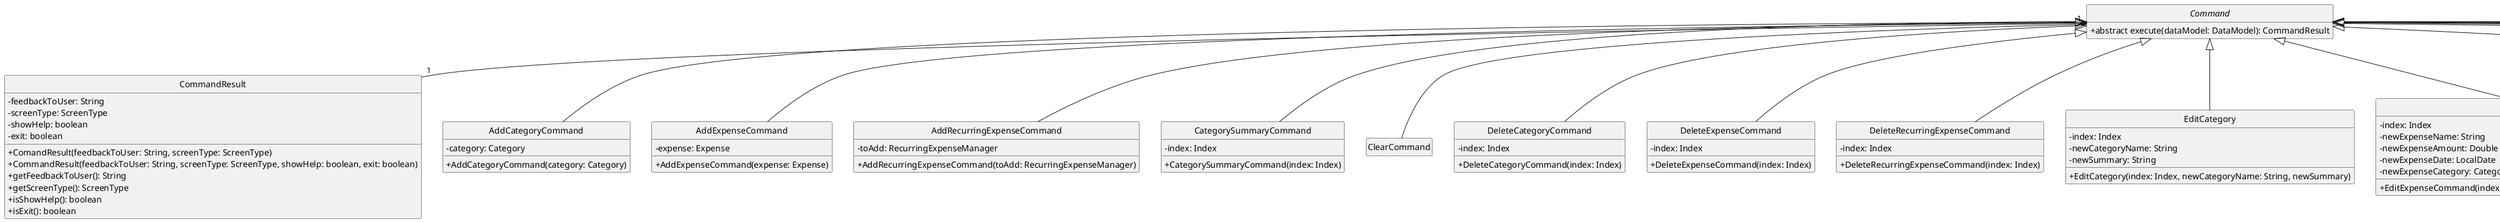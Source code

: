 @startuml commands
skinparam defaultTextAlignment left
hide empty members
hide circle
skinparam classAttributeIconSize 0

abstract class Command {
    + abstract execute(dataModel: DataModel): CommandResult
}

class CommandResult {
    + ComandResult(feedbackToUser: String, screenType: ScreenType)
    + CommandResult(feedbackToUser: String, screenType: ScreenType, showHelp: boolean, exit: boolean)
    + getFeedbackToUser(): String
    + getScreenType(): ScreenType
    + isShowHelp(): boolean
    + isExit(): boolean
    - feedbackToUser: String
    - screenType: ScreenType
    - showHelp: boolean
    - exit: boolean
}

' COMMAND_WORD, MESSAGE_USAGE< MESSSAGE_SUCCESS, MESSAGE_DUPLICATE_CATEGORY are not shown
class AddCategoryCommand {
    + AddCategoryCommand(category: Category)
    - category: Category
}

class AddExpenseCommand {
    + AddExpenseCommand(expense: Expense)
    - expense: Expense
}

class AddRecurringExpenseCommand {
    + AddRecurringExpenseCommand(toAdd: RecurringExpenseManager)
    - toAdd: RecurringExpenseManager
}

class CategorySummaryCommand {
    + CategorySummaryCommand(index: Index)
    - index: Index
}


class ClearCommand {}

class DeleteCategoryCommand {
    + DeleteCategoryCommand(index: Index)
    - index: Index
}

class DeleteExpenseCommand {
    + DeleteExpenseCommand(index: Index)
    - index: Index
}

class DeleteRecurringExpenseCommand {
    + DeleteRecurringExpenseCommand(index: Index)
    - index: Index
}

class EditCategory {
    + EditCategory(index: Index, newCategoryName: String, newSummary)
    - index: Index
    - newCategoryName: String
    - newSummary: String
}

class EditExpenseCommand {
    + EditExpenseCommand(index: Index, newExpenseName: String, newExpenseAmount: Double, newExpenseDate: LocalDate, newExpenseCategory: Category)
    - index: Index
    - newExpenseName: String
    - newExpenseAmount: Double
    - newExpenseDate: LocalDate
    - newExpenseCategory: Category
}

class EditRecurringExpenseManagerCommand {
    + EditRecurringExpenseManagerCommand(index: Index, newExpenseName: String, newExpenseAmount: Double, newExpenseCategoryInString: String, newExpenseEndDate: LocalDate, newFrequencyInString: String)
    - index: Index
    - newExpenseName: String
    - newExpenseAmount: Double
    - newExpenseCategoryInString: String
    - newExpenseEndDate: LocalDate
    - newFrequencyInString: String
}

class ExitCommand {}

class FindCommand {
    + FindCommand(predicate: ExpenseContainsKeywordsPredicate)
    - predicate: ExpenseContainsKeywordsPredicate
}

class HelpCommand {}

class ListCategoryCommand {}

class ListCommand {
    + ListCommand(categoryPredicate: Optional<ExpenseInCategoryPredicate>, timespanPredicate: Optional<ExpenseInTimespanPredicate>)
    - categoryPredicate: Optional<ExpenseInCategoryPredicate>
    - timespanPredicate: Optional<ExpenseInTimespanPredicate>
}

class ListRecurringExpenseCommand {}

class SetBudgetCommand {
    + SetBudgetCommand(budget: Budget)
    - budget: Budget
}

Command <|-- AddCategoryCommand
Command <|-- AddExpenseCommand
Command <|-- AddRecurringExpenseCommand
Command <|-- CategorySummaryCommand
Command <|-- ClearCommand
Command <|-- DeleteCategoryCommand
Command <|-- DeleteExpenseCommand
Command <|-- DeleteRecurringExpenseCommand
Command <|-- EditCategory
Command <|-- EditExpenseCommand
Command <|-- EditRecurringExpenseManagerCommand
Command <|-- ExitCommand
Command <|-- FindCommand
Command <|-- HelpCommand
Command <|-- ListCategoryCommand
Command <|-- ListCommand
Command <|-- ListRecurringExpenseCommand
Command <|-- SetBudgetCommand
Command "1" *-- "1" CommandResult
@enduml
